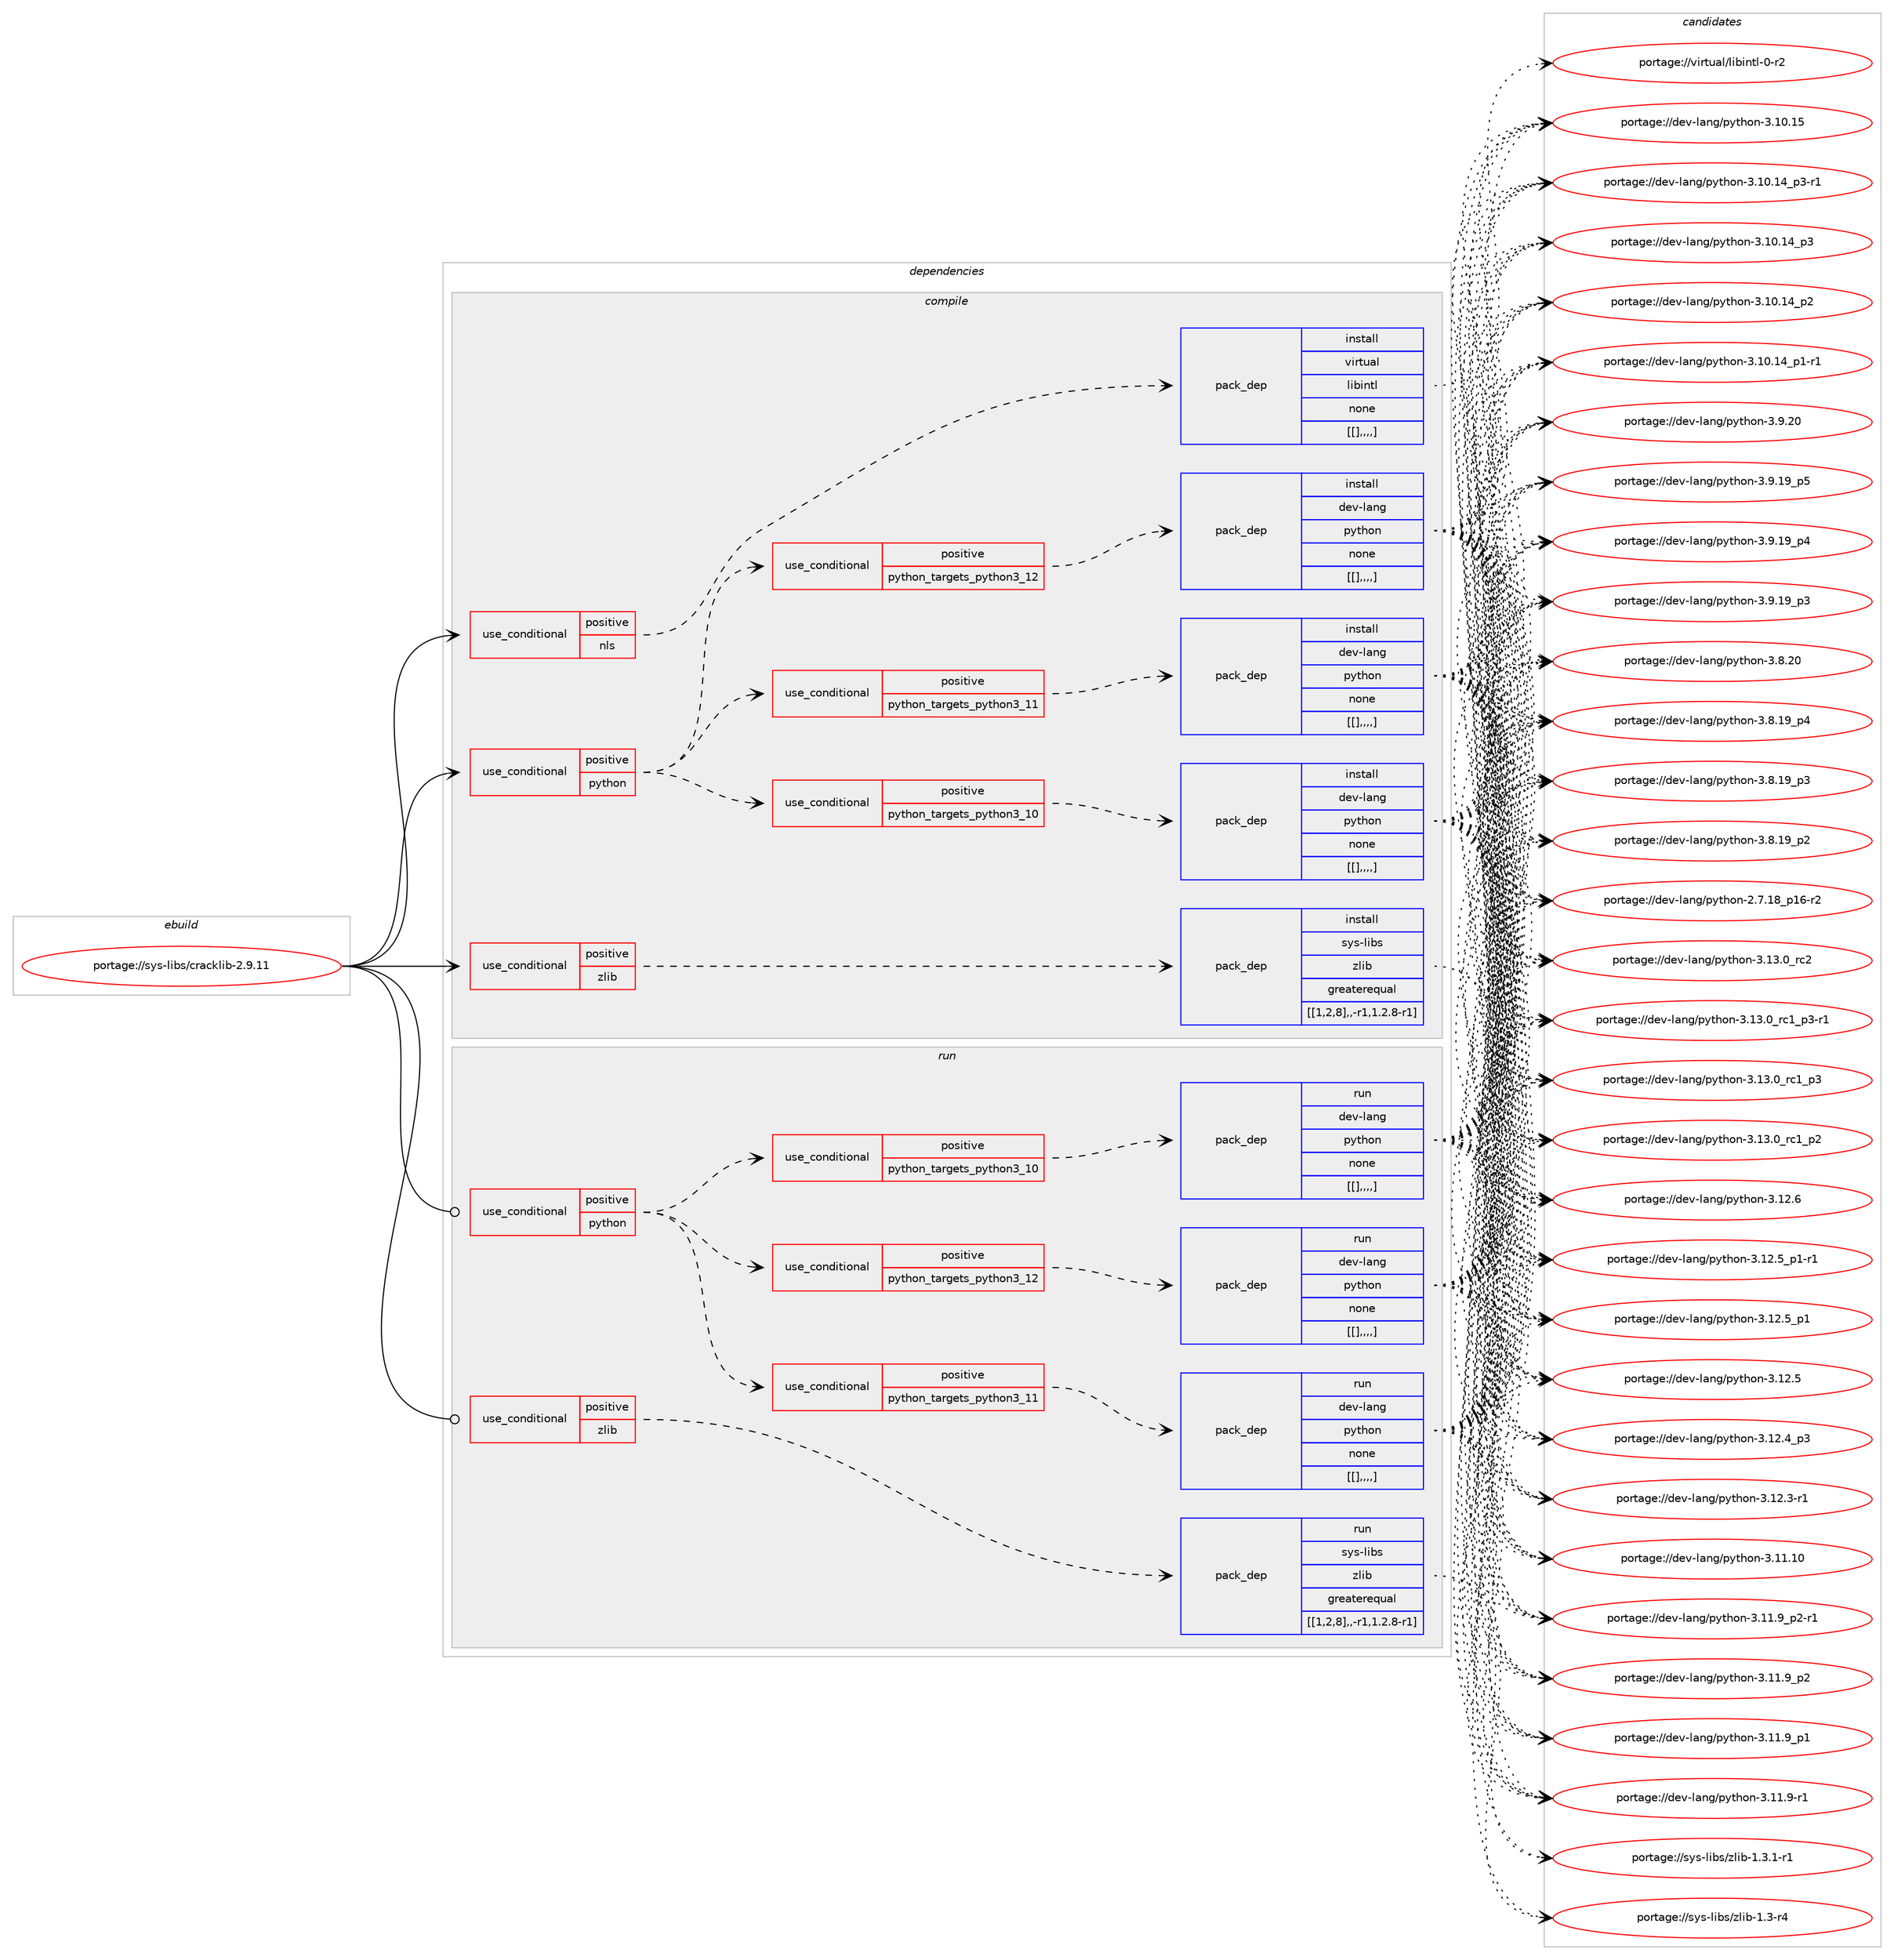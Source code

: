 digraph prolog {

# *************
# Graph options
# *************

newrank=true;
concentrate=true;
compound=true;
graph [rankdir=LR,fontname=Helvetica,fontsize=10,ranksep=1.5];#, ranksep=2.5, nodesep=0.2];
edge  [arrowhead=vee];
node  [fontname=Helvetica,fontsize=10];

# **********
# The ebuild
# **********

subgraph cluster_leftcol {
color=gray;
label=<<i>ebuild</i>>;
id [label="portage://sys-libs/cracklib-2.9.11", color=red, width=4, href="../sys-libs/cracklib-2.9.11.svg"];
}

# ****************
# The dependencies
# ****************

subgraph cluster_midcol {
color=gray;
label=<<i>dependencies</i>>;
subgraph cluster_compile {
fillcolor="#eeeeee";
style=filled;
label=<<i>compile</i>>;
subgraph cond121623 {
dependency457683 [label=<<TABLE BORDER="0" CELLBORDER="1" CELLSPACING="0" CELLPADDING="4"><TR><TD ROWSPAN="3" CELLPADDING="10">use_conditional</TD></TR><TR><TD>positive</TD></TR><TR><TD>nls</TD></TR></TABLE>>, shape=none, color=red];
subgraph pack332943 {
dependency457684 [label=<<TABLE BORDER="0" CELLBORDER="1" CELLSPACING="0" CELLPADDING="4" WIDTH="220"><TR><TD ROWSPAN="6" CELLPADDING="30">pack_dep</TD></TR><TR><TD WIDTH="110">install</TD></TR><TR><TD>virtual</TD></TR><TR><TD>libintl</TD></TR><TR><TD>none</TD></TR><TR><TD>[[],,,,]</TD></TR></TABLE>>, shape=none, color=blue];
}
dependency457683:e -> dependency457684:w [weight=20,style="dashed",arrowhead="vee"];
}
id:e -> dependency457683:w [weight=20,style="solid",arrowhead="vee"];
subgraph cond121624 {
dependency457685 [label=<<TABLE BORDER="0" CELLBORDER="1" CELLSPACING="0" CELLPADDING="4"><TR><TD ROWSPAN="3" CELLPADDING="10">use_conditional</TD></TR><TR><TD>positive</TD></TR><TR><TD>python</TD></TR></TABLE>>, shape=none, color=red];
subgraph cond121625 {
dependency457686 [label=<<TABLE BORDER="0" CELLBORDER="1" CELLSPACING="0" CELLPADDING="4"><TR><TD ROWSPAN="3" CELLPADDING="10">use_conditional</TD></TR><TR><TD>positive</TD></TR><TR><TD>python_targets_python3_10</TD></TR></TABLE>>, shape=none, color=red];
subgraph pack332944 {
dependency457687 [label=<<TABLE BORDER="0" CELLBORDER="1" CELLSPACING="0" CELLPADDING="4" WIDTH="220"><TR><TD ROWSPAN="6" CELLPADDING="30">pack_dep</TD></TR><TR><TD WIDTH="110">install</TD></TR><TR><TD>dev-lang</TD></TR><TR><TD>python</TD></TR><TR><TD>none</TD></TR><TR><TD>[[],,,,]</TD></TR></TABLE>>, shape=none, color=blue];
}
dependency457686:e -> dependency457687:w [weight=20,style="dashed",arrowhead="vee"];
}
dependency457685:e -> dependency457686:w [weight=20,style="dashed",arrowhead="vee"];
subgraph cond121626 {
dependency457688 [label=<<TABLE BORDER="0" CELLBORDER="1" CELLSPACING="0" CELLPADDING="4"><TR><TD ROWSPAN="3" CELLPADDING="10">use_conditional</TD></TR><TR><TD>positive</TD></TR><TR><TD>python_targets_python3_11</TD></TR></TABLE>>, shape=none, color=red];
subgraph pack332945 {
dependency457689 [label=<<TABLE BORDER="0" CELLBORDER="1" CELLSPACING="0" CELLPADDING="4" WIDTH="220"><TR><TD ROWSPAN="6" CELLPADDING="30">pack_dep</TD></TR><TR><TD WIDTH="110">install</TD></TR><TR><TD>dev-lang</TD></TR><TR><TD>python</TD></TR><TR><TD>none</TD></TR><TR><TD>[[],,,,]</TD></TR></TABLE>>, shape=none, color=blue];
}
dependency457688:e -> dependency457689:w [weight=20,style="dashed",arrowhead="vee"];
}
dependency457685:e -> dependency457688:w [weight=20,style="dashed",arrowhead="vee"];
subgraph cond121627 {
dependency457690 [label=<<TABLE BORDER="0" CELLBORDER="1" CELLSPACING="0" CELLPADDING="4"><TR><TD ROWSPAN="3" CELLPADDING="10">use_conditional</TD></TR><TR><TD>positive</TD></TR><TR><TD>python_targets_python3_12</TD></TR></TABLE>>, shape=none, color=red];
subgraph pack332946 {
dependency457691 [label=<<TABLE BORDER="0" CELLBORDER="1" CELLSPACING="0" CELLPADDING="4" WIDTH="220"><TR><TD ROWSPAN="6" CELLPADDING="30">pack_dep</TD></TR><TR><TD WIDTH="110">install</TD></TR><TR><TD>dev-lang</TD></TR><TR><TD>python</TD></TR><TR><TD>none</TD></TR><TR><TD>[[],,,,]</TD></TR></TABLE>>, shape=none, color=blue];
}
dependency457690:e -> dependency457691:w [weight=20,style="dashed",arrowhead="vee"];
}
dependency457685:e -> dependency457690:w [weight=20,style="dashed",arrowhead="vee"];
}
id:e -> dependency457685:w [weight=20,style="solid",arrowhead="vee"];
subgraph cond121628 {
dependency457692 [label=<<TABLE BORDER="0" CELLBORDER="1" CELLSPACING="0" CELLPADDING="4"><TR><TD ROWSPAN="3" CELLPADDING="10">use_conditional</TD></TR><TR><TD>positive</TD></TR><TR><TD>zlib</TD></TR></TABLE>>, shape=none, color=red];
subgraph pack332947 {
dependency457693 [label=<<TABLE BORDER="0" CELLBORDER="1" CELLSPACING="0" CELLPADDING="4" WIDTH="220"><TR><TD ROWSPAN="6" CELLPADDING="30">pack_dep</TD></TR><TR><TD WIDTH="110">install</TD></TR><TR><TD>sys-libs</TD></TR><TR><TD>zlib</TD></TR><TR><TD>greaterequal</TD></TR><TR><TD>[[1,2,8],,-r1,1.2.8-r1]</TD></TR></TABLE>>, shape=none, color=blue];
}
dependency457692:e -> dependency457693:w [weight=20,style="dashed",arrowhead="vee"];
}
id:e -> dependency457692:w [weight=20,style="solid",arrowhead="vee"];
}
subgraph cluster_compileandrun {
fillcolor="#eeeeee";
style=filled;
label=<<i>compile and run</i>>;
}
subgraph cluster_run {
fillcolor="#eeeeee";
style=filled;
label=<<i>run</i>>;
subgraph cond121629 {
dependency457694 [label=<<TABLE BORDER="0" CELLBORDER="1" CELLSPACING="0" CELLPADDING="4"><TR><TD ROWSPAN="3" CELLPADDING="10">use_conditional</TD></TR><TR><TD>positive</TD></TR><TR><TD>python</TD></TR></TABLE>>, shape=none, color=red];
subgraph cond121630 {
dependency457695 [label=<<TABLE BORDER="0" CELLBORDER="1" CELLSPACING="0" CELLPADDING="4"><TR><TD ROWSPAN="3" CELLPADDING="10">use_conditional</TD></TR><TR><TD>positive</TD></TR><TR><TD>python_targets_python3_10</TD></TR></TABLE>>, shape=none, color=red];
subgraph pack332948 {
dependency457696 [label=<<TABLE BORDER="0" CELLBORDER="1" CELLSPACING="0" CELLPADDING="4" WIDTH="220"><TR><TD ROWSPAN="6" CELLPADDING="30">pack_dep</TD></TR><TR><TD WIDTH="110">run</TD></TR><TR><TD>dev-lang</TD></TR><TR><TD>python</TD></TR><TR><TD>none</TD></TR><TR><TD>[[],,,,]</TD></TR></TABLE>>, shape=none, color=blue];
}
dependency457695:e -> dependency457696:w [weight=20,style="dashed",arrowhead="vee"];
}
dependency457694:e -> dependency457695:w [weight=20,style="dashed",arrowhead="vee"];
subgraph cond121631 {
dependency457697 [label=<<TABLE BORDER="0" CELLBORDER="1" CELLSPACING="0" CELLPADDING="4"><TR><TD ROWSPAN="3" CELLPADDING="10">use_conditional</TD></TR><TR><TD>positive</TD></TR><TR><TD>python_targets_python3_11</TD></TR></TABLE>>, shape=none, color=red];
subgraph pack332949 {
dependency457698 [label=<<TABLE BORDER="0" CELLBORDER="1" CELLSPACING="0" CELLPADDING="4" WIDTH="220"><TR><TD ROWSPAN="6" CELLPADDING="30">pack_dep</TD></TR><TR><TD WIDTH="110">run</TD></TR><TR><TD>dev-lang</TD></TR><TR><TD>python</TD></TR><TR><TD>none</TD></TR><TR><TD>[[],,,,]</TD></TR></TABLE>>, shape=none, color=blue];
}
dependency457697:e -> dependency457698:w [weight=20,style="dashed",arrowhead="vee"];
}
dependency457694:e -> dependency457697:w [weight=20,style="dashed",arrowhead="vee"];
subgraph cond121632 {
dependency457699 [label=<<TABLE BORDER="0" CELLBORDER="1" CELLSPACING="0" CELLPADDING="4"><TR><TD ROWSPAN="3" CELLPADDING="10">use_conditional</TD></TR><TR><TD>positive</TD></TR><TR><TD>python_targets_python3_12</TD></TR></TABLE>>, shape=none, color=red];
subgraph pack332950 {
dependency457700 [label=<<TABLE BORDER="0" CELLBORDER="1" CELLSPACING="0" CELLPADDING="4" WIDTH="220"><TR><TD ROWSPAN="6" CELLPADDING="30">pack_dep</TD></TR><TR><TD WIDTH="110">run</TD></TR><TR><TD>dev-lang</TD></TR><TR><TD>python</TD></TR><TR><TD>none</TD></TR><TR><TD>[[],,,,]</TD></TR></TABLE>>, shape=none, color=blue];
}
dependency457699:e -> dependency457700:w [weight=20,style="dashed",arrowhead="vee"];
}
dependency457694:e -> dependency457699:w [weight=20,style="dashed",arrowhead="vee"];
}
id:e -> dependency457694:w [weight=20,style="solid",arrowhead="odot"];
subgraph cond121633 {
dependency457701 [label=<<TABLE BORDER="0" CELLBORDER="1" CELLSPACING="0" CELLPADDING="4"><TR><TD ROWSPAN="3" CELLPADDING="10">use_conditional</TD></TR><TR><TD>positive</TD></TR><TR><TD>zlib</TD></TR></TABLE>>, shape=none, color=red];
subgraph pack332951 {
dependency457702 [label=<<TABLE BORDER="0" CELLBORDER="1" CELLSPACING="0" CELLPADDING="4" WIDTH="220"><TR><TD ROWSPAN="6" CELLPADDING="30">pack_dep</TD></TR><TR><TD WIDTH="110">run</TD></TR><TR><TD>sys-libs</TD></TR><TR><TD>zlib</TD></TR><TR><TD>greaterequal</TD></TR><TR><TD>[[1,2,8],,-r1,1.2.8-r1]</TD></TR></TABLE>>, shape=none, color=blue];
}
dependency457701:e -> dependency457702:w [weight=20,style="dashed",arrowhead="vee"];
}
id:e -> dependency457701:w [weight=20,style="solid",arrowhead="odot"];
}
}

# **************
# The candidates
# **************

subgraph cluster_choices {
rank=same;
color=gray;
label=<<i>candidates</i>>;

subgraph choice332943 {
color=black;
nodesep=1;
choice11810511411611797108471081059810511011610845484511450 [label="portage://virtual/libintl-0-r2", color=red, width=4,href="../virtual/libintl-0-r2.svg"];
dependency457684:e -> choice11810511411611797108471081059810511011610845484511450:w [style=dotted,weight="100"];
}
subgraph choice332944 {
color=black;
nodesep=1;
choice10010111845108971101034711212111610411111045514649514648951149950 [label="portage://dev-lang/python-3.13.0_rc2", color=red, width=4,href="../dev-lang/python-3.13.0_rc2.svg"];
choice1001011184510897110103471121211161041111104551464951464895114994995112514511449 [label="portage://dev-lang/python-3.13.0_rc1_p3-r1", color=red, width=4,href="../dev-lang/python-3.13.0_rc1_p3-r1.svg"];
choice100101118451089711010347112121116104111110455146495146489511499499511251 [label="portage://dev-lang/python-3.13.0_rc1_p3", color=red, width=4,href="../dev-lang/python-3.13.0_rc1_p3.svg"];
choice100101118451089711010347112121116104111110455146495146489511499499511250 [label="portage://dev-lang/python-3.13.0_rc1_p2", color=red, width=4,href="../dev-lang/python-3.13.0_rc1_p2.svg"];
choice10010111845108971101034711212111610411111045514649504654 [label="portage://dev-lang/python-3.12.6", color=red, width=4,href="../dev-lang/python-3.12.6.svg"];
choice1001011184510897110103471121211161041111104551464950465395112494511449 [label="portage://dev-lang/python-3.12.5_p1-r1", color=red, width=4,href="../dev-lang/python-3.12.5_p1-r1.svg"];
choice100101118451089711010347112121116104111110455146495046539511249 [label="portage://dev-lang/python-3.12.5_p1", color=red, width=4,href="../dev-lang/python-3.12.5_p1.svg"];
choice10010111845108971101034711212111610411111045514649504653 [label="portage://dev-lang/python-3.12.5", color=red, width=4,href="../dev-lang/python-3.12.5.svg"];
choice100101118451089711010347112121116104111110455146495046529511251 [label="portage://dev-lang/python-3.12.4_p3", color=red, width=4,href="../dev-lang/python-3.12.4_p3.svg"];
choice100101118451089711010347112121116104111110455146495046514511449 [label="portage://dev-lang/python-3.12.3-r1", color=red, width=4,href="../dev-lang/python-3.12.3-r1.svg"];
choice1001011184510897110103471121211161041111104551464949464948 [label="portage://dev-lang/python-3.11.10", color=red, width=4,href="../dev-lang/python-3.11.10.svg"];
choice1001011184510897110103471121211161041111104551464949465795112504511449 [label="portage://dev-lang/python-3.11.9_p2-r1", color=red, width=4,href="../dev-lang/python-3.11.9_p2-r1.svg"];
choice100101118451089711010347112121116104111110455146494946579511250 [label="portage://dev-lang/python-3.11.9_p2", color=red, width=4,href="../dev-lang/python-3.11.9_p2.svg"];
choice100101118451089711010347112121116104111110455146494946579511249 [label="portage://dev-lang/python-3.11.9_p1", color=red, width=4,href="../dev-lang/python-3.11.9_p1.svg"];
choice100101118451089711010347112121116104111110455146494946574511449 [label="portage://dev-lang/python-3.11.9-r1", color=red, width=4,href="../dev-lang/python-3.11.9-r1.svg"];
choice1001011184510897110103471121211161041111104551464948464953 [label="portage://dev-lang/python-3.10.15", color=red, width=4,href="../dev-lang/python-3.10.15.svg"];
choice100101118451089711010347112121116104111110455146494846495295112514511449 [label="portage://dev-lang/python-3.10.14_p3-r1", color=red, width=4,href="../dev-lang/python-3.10.14_p3-r1.svg"];
choice10010111845108971101034711212111610411111045514649484649529511251 [label="portage://dev-lang/python-3.10.14_p3", color=red, width=4,href="../dev-lang/python-3.10.14_p3.svg"];
choice10010111845108971101034711212111610411111045514649484649529511250 [label="portage://dev-lang/python-3.10.14_p2", color=red, width=4,href="../dev-lang/python-3.10.14_p2.svg"];
choice100101118451089711010347112121116104111110455146494846495295112494511449 [label="portage://dev-lang/python-3.10.14_p1-r1", color=red, width=4,href="../dev-lang/python-3.10.14_p1-r1.svg"];
choice10010111845108971101034711212111610411111045514657465048 [label="portage://dev-lang/python-3.9.20", color=red, width=4,href="../dev-lang/python-3.9.20.svg"];
choice100101118451089711010347112121116104111110455146574649579511253 [label="portage://dev-lang/python-3.9.19_p5", color=red, width=4,href="../dev-lang/python-3.9.19_p5.svg"];
choice100101118451089711010347112121116104111110455146574649579511252 [label="portage://dev-lang/python-3.9.19_p4", color=red, width=4,href="../dev-lang/python-3.9.19_p4.svg"];
choice100101118451089711010347112121116104111110455146574649579511251 [label="portage://dev-lang/python-3.9.19_p3", color=red, width=4,href="../dev-lang/python-3.9.19_p3.svg"];
choice10010111845108971101034711212111610411111045514656465048 [label="portage://dev-lang/python-3.8.20", color=red, width=4,href="../dev-lang/python-3.8.20.svg"];
choice100101118451089711010347112121116104111110455146564649579511252 [label="portage://dev-lang/python-3.8.19_p4", color=red, width=4,href="../dev-lang/python-3.8.19_p4.svg"];
choice100101118451089711010347112121116104111110455146564649579511251 [label="portage://dev-lang/python-3.8.19_p3", color=red, width=4,href="../dev-lang/python-3.8.19_p3.svg"];
choice100101118451089711010347112121116104111110455146564649579511250 [label="portage://dev-lang/python-3.8.19_p2", color=red, width=4,href="../dev-lang/python-3.8.19_p2.svg"];
choice100101118451089711010347112121116104111110455046554649569511249544511450 [label="portage://dev-lang/python-2.7.18_p16-r2", color=red, width=4,href="../dev-lang/python-2.7.18_p16-r2.svg"];
dependency457687:e -> choice10010111845108971101034711212111610411111045514649514648951149950:w [style=dotted,weight="100"];
dependency457687:e -> choice1001011184510897110103471121211161041111104551464951464895114994995112514511449:w [style=dotted,weight="100"];
dependency457687:e -> choice100101118451089711010347112121116104111110455146495146489511499499511251:w [style=dotted,weight="100"];
dependency457687:e -> choice100101118451089711010347112121116104111110455146495146489511499499511250:w [style=dotted,weight="100"];
dependency457687:e -> choice10010111845108971101034711212111610411111045514649504654:w [style=dotted,weight="100"];
dependency457687:e -> choice1001011184510897110103471121211161041111104551464950465395112494511449:w [style=dotted,weight="100"];
dependency457687:e -> choice100101118451089711010347112121116104111110455146495046539511249:w [style=dotted,weight="100"];
dependency457687:e -> choice10010111845108971101034711212111610411111045514649504653:w [style=dotted,weight="100"];
dependency457687:e -> choice100101118451089711010347112121116104111110455146495046529511251:w [style=dotted,weight="100"];
dependency457687:e -> choice100101118451089711010347112121116104111110455146495046514511449:w [style=dotted,weight="100"];
dependency457687:e -> choice1001011184510897110103471121211161041111104551464949464948:w [style=dotted,weight="100"];
dependency457687:e -> choice1001011184510897110103471121211161041111104551464949465795112504511449:w [style=dotted,weight="100"];
dependency457687:e -> choice100101118451089711010347112121116104111110455146494946579511250:w [style=dotted,weight="100"];
dependency457687:e -> choice100101118451089711010347112121116104111110455146494946579511249:w [style=dotted,weight="100"];
dependency457687:e -> choice100101118451089711010347112121116104111110455146494946574511449:w [style=dotted,weight="100"];
dependency457687:e -> choice1001011184510897110103471121211161041111104551464948464953:w [style=dotted,weight="100"];
dependency457687:e -> choice100101118451089711010347112121116104111110455146494846495295112514511449:w [style=dotted,weight="100"];
dependency457687:e -> choice10010111845108971101034711212111610411111045514649484649529511251:w [style=dotted,weight="100"];
dependency457687:e -> choice10010111845108971101034711212111610411111045514649484649529511250:w [style=dotted,weight="100"];
dependency457687:e -> choice100101118451089711010347112121116104111110455146494846495295112494511449:w [style=dotted,weight="100"];
dependency457687:e -> choice10010111845108971101034711212111610411111045514657465048:w [style=dotted,weight="100"];
dependency457687:e -> choice100101118451089711010347112121116104111110455146574649579511253:w [style=dotted,weight="100"];
dependency457687:e -> choice100101118451089711010347112121116104111110455146574649579511252:w [style=dotted,weight="100"];
dependency457687:e -> choice100101118451089711010347112121116104111110455146574649579511251:w [style=dotted,weight="100"];
dependency457687:e -> choice10010111845108971101034711212111610411111045514656465048:w [style=dotted,weight="100"];
dependency457687:e -> choice100101118451089711010347112121116104111110455146564649579511252:w [style=dotted,weight="100"];
dependency457687:e -> choice100101118451089711010347112121116104111110455146564649579511251:w [style=dotted,weight="100"];
dependency457687:e -> choice100101118451089711010347112121116104111110455146564649579511250:w [style=dotted,weight="100"];
dependency457687:e -> choice100101118451089711010347112121116104111110455046554649569511249544511450:w [style=dotted,weight="100"];
}
subgraph choice332945 {
color=black;
nodesep=1;
choice10010111845108971101034711212111610411111045514649514648951149950 [label="portage://dev-lang/python-3.13.0_rc2", color=red, width=4,href="../dev-lang/python-3.13.0_rc2.svg"];
choice1001011184510897110103471121211161041111104551464951464895114994995112514511449 [label="portage://dev-lang/python-3.13.0_rc1_p3-r1", color=red, width=4,href="../dev-lang/python-3.13.0_rc1_p3-r1.svg"];
choice100101118451089711010347112121116104111110455146495146489511499499511251 [label="portage://dev-lang/python-3.13.0_rc1_p3", color=red, width=4,href="../dev-lang/python-3.13.0_rc1_p3.svg"];
choice100101118451089711010347112121116104111110455146495146489511499499511250 [label="portage://dev-lang/python-3.13.0_rc1_p2", color=red, width=4,href="../dev-lang/python-3.13.0_rc1_p2.svg"];
choice10010111845108971101034711212111610411111045514649504654 [label="portage://dev-lang/python-3.12.6", color=red, width=4,href="../dev-lang/python-3.12.6.svg"];
choice1001011184510897110103471121211161041111104551464950465395112494511449 [label="portage://dev-lang/python-3.12.5_p1-r1", color=red, width=4,href="../dev-lang/python-3.12.5_p1-r1.svg"];
choice100101118451089711010347112121116104111110455146495046539511249 [label="portage://dev-lang/python-3.12.5_p1", color=red, width=4,href="../dev-lang/python-3.12.5_p1.svg"];
choice10010111845108971101034711212111610411111045514649504653 [label="portage://dev-lang/python-3.12.5", color=red, width=4,href="../dev-lang/python-3.12.5.svg"];
choice100101118451089711010347112121116104111110455146495046529511251 [label="portage://dev-lang/python-3.12.4_p3", color=red, width=4,href="../dev-lang/python-3.12.4_p3.svg"];
choice100101118451089711010347112121116104111110455146495046514511449 [label="portage://dev-lang/python-3.12.3-r1", color=red, width=4,href="../dev-lang/python-3.12.3-r1.svg"];
choice1001011184510897110103471121211161041111104551464949464948 [label="portage://dev-lang/python-3.11.10", color=red, width=4,href="../dev-lang/python-3.11.10.svg"];
choice1001011184510897110103471121211161041111104551464949465795112504511449 [label="portage://dev-lang/python-3.11.9_p2-r1", color=red, width=4,href="../dev-lang/python-3.11.9_p2-r1.svg"];
choice100101118451089711010347112121116104111110455146494946579511250 [label="portage://dev-lang/python-3.11.9_p2", color=red, width=4,href="../dev-lang/python-3.11.9_p2.svg"];
choice100101118451089711010347112121116104111110455146494946579511249 [label="portage://dev-lang/python-3.11.9_p1", color=red, width=4,href="../dev-lang/python-3.11.9_p1.svg"];
choice100101118451089711010347112121116104111110455146494946574511449 [label="portage://dev-lang/python-3.11.9-r1", color=red, width=4,href="../dev-lang/python-3.11.9-r1.svg"];
choice1001011184510897110103471121211161041111104551464948464953 [label="portage://dev-lang/python-3.10.15", color=red, width=4,href="../dev-lang/python-3.10.15.svg"];
choice100101118451089711010347112121116104111110455146494846495295112514511449 [label="portage://dev-lang/python-3.10.14_p3-r1", color=red, width=4,href="../dev-lang/python-3.10.14_p3-r1.svg"];
choice10010111845108971101034711212111610411111045514649484649529511251 [label="portage://dev-lang/python-3.10.14_p3", color=red, width=4,href="../dev-lang/python-3.10.14_p3.svg"];
choice10010111845108971101034711212111610411111045514649484649529511250 [label="portage://dev-lang/python-3.10.14_p2", color=red, width=4,href="../dev-lang/python-3.10.14_p2.svg"];
choice100101118451089711010347112121116104111110455146494846495295112494511449 [label="portage://dev-lang/python-3.10.14_p1-r1", color=red, width=4,href="../dev-lang/python-3.10.14_p1-r1.svg"];
choice10010111845108971101034711212111610411111045514657465048 [label="portage://dev-lang/python-3.9.20", color=red, width=4,href="../dev-lang/python-3.9.20.svg"];
choice100101118451089711010347112121116104111110455146574649579511253 [label="portage://dev-lang/python-3.9.19_p5", color=red, width=4,href="../dev-lang/python-3.9.19_p5.svg"];
choice100101118451089711010347112121116104111110455146574649579511252 [label="portage://dev-lang/python-3.9.19_p4", color=red, width=4,href="../dev-lang/python-3.9.19_p4.svg"];
choice100101118451089711010347112121116104111110455146574649579511251 [label="portage://dev-lang/python-3.9.19_p3", color=red, width=4,href="../dev-lang/python-3.9.19_p3.svg"];
choice10010111845108971101034711212111610411111045514656465048 [label="portage://dev-lang/python-3.8.20", color=red, width=4,href="../dev-lang/python-3.8.20.svg"];
choice100101118451089711010347112121116104111110455146564649579511252 [label="portage://dev-lang/python-3.8.19_p4", color=red, width=4,href="../dev-lang/python-3.8.19_p4.svg"];
choice100101118451089711010347112121116104111110455146564649579511251 [label="portage://dev-lang/python-3.8.19_p3", color=red, width=4,href="../dev-lang/python-3.8.19_p3.svg"];
choice100101118451089711010347112121116104111110455146564649579511250 [label="portage://dev-lang/python-3.8.19_p2", color=red, width=4,href="../dev-lang/python-3.8.19_p2.svg"];
choice100101118451089711010347112121116104111110455046554649569511249544511450 [label="portage://dev-lang/python-2.7.18_p16-r2", color=red, width=4,href="../dev-lang/python-2.7.18_p16-r2.svg"];
dependency457689:e -> choice10010111845108971101034711212111610411111045514649514648951149950:w [style=dotted,weight="100"];
dependency457689:e -> choice1001011184510897110103471121211161041111104551464951464895114994995112514511449:w [style=dotted,weight="100"];
dependency457689:e -> choice100101118451089711010347112121116104111110455146495146489511499499511251:w [style=dotted,weight="100"];
dependency457689:e -> choice100101118451089711010347112121116104111110455146495146489511499499511250:w [style=dotted,weight="100"];
dependency457689:e -> choice10010111845108971101034711212111610411111045514649504654:w [style=dotted,weight="100"];
dependency457689:e -> choice1001011184510897110103471121211161041111104551464950465395112494511449:w [style=dotted,weight="100"];
dependency457689:e -> choice100101118451089711010347112121116104111110455146495046539511249:w [style=dotted,weight="100"];
dependency457689:e -> choice10010111845108971101034711212111610411111045514649504653:w [style=dotted,weight="100"];
dependency457689:e -> choice100101118451089711010347112121116104111110455146495046529511251:w [style=dotted,weight="100"];
dependency457689:e -> choice100101118451089711010347112121116104111110455146495046514511449:w [style=dotted,weight="100"];
dependency457689:e -> choice1001011184510897110103471121211161041111104551464949464948:w [style=dotted,weight="100"];
dependency457689:e -> choice1001011184510897110103471121211161041111104551464949465795112504511449:w [style=dotted,weight="100"];
dependency457689:e -> choice100101118451089711010347112121116104111110455146494946579511250:w [style=dotted,weight="100"];
dependency457689:e -> choice100101118451089711010347112121116104111110455146494946579511249:w [style=dotted,weight="100"];
dependency457689:e -> choice100101118451089711010347112121116104111110455146494946574511449:w [style=dotted,weight="100"];
dependency457689:e -> choice1001011184510897110103471121211161041111104551464948464953:w [style=dotted,weight="100"];
dependency457689:e -> choice100101118451089711010347112121116104111110455146494846495295112514511449:w [style=dotted,weight="100"];
dependency457689:e -> choice10010111845108971101034711212111610411111045514649484649529511251:w [style=dotted,weight="100"];
dependency457689:e -> choice10010111845108971101034711212111610411111045514649484649529511250:w [style=dotted,weight="100"];
dependency457689:e -> choice100101118451089711010347112121116104111110455146494846495295112494511449:w [style=dotted,weight="100"];
dependency457689:e -> choice10010111845108971101034711212111610411111045514657465048:w [style=dotted,weight="100"];
dependency457689:e -> choice100101118451089711010347112121116104111110455146574649579511253:w [style=dotted,weight="100"];
dependency457689:e -> choice100101118451089711010347112121116104111110455146574649579511252:w [style=dotted,weight="100"];
dependency457689:e -> choice100101118451089711010347112121116104111110455146574649579511251:w [style=dotted,weight="100"];
dependency457689:e -> choice10010111845108971101034711212111610411111045514656465048:w [style=dotted,weight="100"];
dependency457689:e -> choice100101118451089711010347112121116104111110455146564649579511252:w [style=dotted,weight="100"];
dependency457689:e -> choice100101118451089711010347112121116104111110455146564649579511251:w [style=dotted,weight="100"];
dependency457689:e -> choice100101118451089711010347112121116104111110455146564649579511250:w [style=dotted,weight="100"];
dependency457689:e -> choice100101118451089711010347112121116104111110455046554649569511249544511450:w [style=dotted,weight="100"];
}
subgraph choice332946 {
color=black;
nodesep=1;
choice10010111845108971101034711212111610411111045514649514648951149950 [label="portage://dev-lang/python-3.13.0_rc2", color=red, width=4,href="../dev-lang/python-3.13.0_rc2.svg"];
choice1001011184510897110103471121211161041111104551464951464895114994995112514511449 [label="portage://dev-lang/python-3.13.0_rc1_p3-r1", color=red, width=4,href="../dev-lang/python-3.13.0_rc1_p3-r1.svg"];
choice100101118451089711010347112121116104111110455146495146489511499499511251 [label="portage://dev-lang/python-3.13.0_rc1_p3", color=red, width=4,href="../dev-lang/python-3.13.0_rc1_p3.svg"];
choice100101118451089711010347112121116104111110455146495146489511499499511250 [label="portage://dev-lang/python-3.13.0_rc1_p2", color=red, width=4,href="../dev-lang/python-3.13.0_rc1_p2.svg"];
choice10010111845108971101034711212111610411111045514649504654 [label="portage://dev-lang/python-3.12.6", color=red, width=4,href="../dev-lang/python-3.12.6.svg"];
choice1001011184510897110103471121211161041111104551464950465395112494511449 [label="portage://dev-lang/python-3.12.5_p1-r1", color=red, width=4,href="../dev-lang/python-3.12.5_p1-r1.svg"];
choice100101118451089711010347112121116104111110455146495046539511249 [label="portage://dev-lang/python-3.12.5_p1", color=red, width=4,href="../dev-lang/python-3.12.5_p1.svg"];
choice10010111845108971101034711212111610411111045514649504653 [label="portage://dev-lang/python-3.12.5", color=red, width=4,href="../dev-lang/python-3.12.5.svg"];
choice100101118451089711010347112121116104111110455146495046529511251 [label="portage://dev-lang/python-3.12.4_p3", color=red, width=4,href="../dev-lang/python-3.12.4_p3.svg"];
choice100101118451089711010347112121116104111110455146495046514511449 [label="portage://dev-lang/python-3.12.3-r1", color=red, width=4,href="../dev-lang/python-3.12.3-r1.svg"];
choice1001011184510897110103471121211161041111104551464949464948 [label="portage://dev-lang/python-3.11.10", color=red, width=4,href="../dev-lang/python-3.11.10.svg"];
choice1001011184510897110103471121211161041111104551464949465795112504511449 [label="portage://dev-lang/python-3.11.9_p2-r1", color=red, width=4,href="../dev-lang/python-3.11.9_p2-r1.svg"];
choice100101118451089711010347112121116104111110455146494946579511250 [label="portage://dev-lang/python-3.11.9_p2", color=red, width=4,href="../dev-lang/python-3.11.9_p2.svg"];
choice100101118451089711010347112121116104111110455146494946579511249 [label="portage://dev-lang/python-3.11.9_p1", color=red, width=4,href="../dev-lang/python-3.11.9_p1.svg"];
choice100101118451089711010347112121116104111110455146494946574511449 [label="portage://dev-lang/python-3.11.9-r1", color=red, width=4,href="../dev-lang/python-3.11.9-r1.svg"];
choice1001011184510897110103471121211161041111104551464948464953 [label="portage://dev-lang/python-3.10.15", color=red, width=4,href="../dev-lang/python-3.10.15.svg"];
choice100101118451089711010347112121116104111110455146494846495295112514511449 [label="portage://dev-lang/python-3.10.14_p3-r1", color=red, width=4,href="../dev-lang/python-3.10.14_p3-r1.svg"];
choice10010111845108971101034711212111610411111045514649484649529511251 [label="portage://dev-lang/python-3.10.14_p3", color=red, width=4,href="../dev-lang/python-3.10.14_p3.svg"];
choice10010111845108971101034711212111610411111045514649484649529511250 [label="portage://dev-lang/python-3.10.14_p2", color=red, width=4,href="../dev-lang/python-3.10.14_p2.svg"];
choice100101118451089711010347112121116104111110455146494846495295112494511449 [label="portage://dev-lang/python-3.10.14_p1-r1", color=red, width=4,href="../dev-lang/python-3.10.14_p1-r1.svg"];
choice10010111845108971101034711212111610411111045514657465048 [label="portage://dev-lang/python-3.9.20", color=red, width=4,href="../dev-lang/python-3.9.20.svg"];
choice100101118451089711010347112121116104111110455146574649579511253 [label="portage://dev-lang/python-3.9.19_p5", color=red, width=4,href="../dev-lang/python-3.9.19_p5.svg"];
choice100101118451089711010347112121116104111110455146574649579511252 [label="portage://dev-lang/python-3.9.19_p4", color=red, width=4,href="../dev-lang/python-3.9.19_p4.svg"];
choice100101118451089711010347112121116104111110455146574649579511251 [label="portage://dev-lang/python-3.9.19_p3", color=red, width=4,href="../dev-lang/python-3.9.19_p3.svg"];
choice10010111845108971101034711212111610411111045514656465048 [label="portage://dev-lang/python-3.8.20", color=red, width=4,href="../dev-lang/python-3.8.20.svg"];
choice100101118451089711010347112121116104111110455146564649579511252 [label="portage://dev-lang/python-3.8.19_p4", color=red, width=4,href="../dev-lang/python-3.8.19_p4.svg"];
choice100101118451089711010347112121116104111110455146564649579511251 [label="portage://dev-lang/python-3.8.19_p3", color=red, width=4,href="../dev-lang/python-3.8.19_p3.svg"];
choice100101118451089711010347112121116104111110455146564649579511250 [label="portage://dev-lang/python-3.8.19_p2", color=red, width=4,href="../dev-lang/python-3.8.19_p2.svg"];
choice100101118451089711010347112121116104111110455046554649569511249544511450 [label="portage://dev-lang/python-2.7.18_p16-r2", color=red, width=4,href="../dev-lang/python-2.7.18_p16-r2.svg"];
dependency457691:e -> choice10010111845108971101034711212111610411111045514649514648951149950:w [style=dotted,weight="100"];
dependency457691:e -> choice1001011184510897110103471121211161041111104551464951464895114994995112514511449:w [style=dotted,weight="100"];
dependency457691:e -> choice100101118451089711010347112121116104111110455146495146489511499499511251:w [style=dotted,weight="100"];
dependency457691:e -> choice100101118451089711010347112121116104111110455146495146489511499499511250:w [style=dotted,weight="100"];
dependency457691:e -> choice10010111845108971101034711212111610411111045514649504654:w [style=dotted,weight="100"];
dependency457691:e -> choice1001011184510897110103471121211161041111104551464950465395112494511449:w [style=dotted,weight="100"];
dependency457691:e -> choice100101118451089711010347112121116104111110455146495046539511249:w [style=dotted,weight="100"];
dependency457691:e -> choice10010111845108971101034711212111610411111045514649504653:w [style=dotted,weight="100"];
dependency457691:e -> choice100101118451089711010347112121116104111110455146495046529511251:w [style=dotted,weight="100"];
dependency457691:e -> choice100101118451089711010347112121116104111110455146495046514511449:w [style=dotted,weight="100"];
dependency457691:e -> choice1001011184510897110103471121211161041111104551464949464948:w [style=dotted,weight="100"];
dependency457691:e -> choice1001011184510897110103471121211161041111104551464949465795112504511449:w [style=dotted,weight="100"];
dependency457691:e -> choice100101118451089711010347112121116104111110455146494946579511250:w [style=dotted,weight="100"];
dependency457691:e -> choice100101118451089711010347112121116104111110455146494946579511249:w [style=dotted,weight="100"];
dependency457691:e -> choice100101118451089711010347112121116104111110455146494946574511449:w [style=dotted,weight="100"];
dependency457691:e -> choice1001011184510897110103471121211161041111104551464948464953:w [style=dotted,weight="100"];
dependency457691:e -> choice100101118451089711010347112121116104111110455146494846495295112514511449:w [style=dotted,weight="100"];
dependency457691:e -> choice10010111845108971101034711212111610411111045514649484649529511251:w [style=dotted,weight="100"];
dependency457691:e -> choice10010111845108971101034711212111610411111045514649484649529511250:w [style=dotted,weight="100"];
dependency457691:e -> choice100101118451089711010347112121116104111110455146494846495295112494511449:w [style=dotted,weight="100"];
dependency457691:e -> choice10010111845108971101034711212111610411111045514657465048:w [style=dotted,weight="100"];
dependency457691:e -> choice100101118451089711010347112121116104111110455146574649579511253:w [style=dotted,weight="100"];
dependency457691:e -> choice100101118451089711010347112121116104111110455146574649579511252:w [style=dotted,weight="100"];
dependency457691:e -> choice100101118451089711010347112121116104111110455146574649579511251:w [style=dotted,weight="100"];
dependency457691:e -> choice10010111845108971101034711212111610411111045514656465048:w [style=dotted,weight="100"];
dependency457691:e -> choice100101118451089711010347112121116104111110455146564649579511252:w [style=dotted,weight="100"];
dependency457691:e -> choice100101118451089711010347112121116104111110455146564649579511251:w [style=dotted,weight="100"];
dependency457691:e -> choice100101118451089711010347112121116104111110455146564649579511250:w [style=dotted,weight="100"];
dependency457691:e -> choice100101118451089711010347112121116104111110455046554649569511249544511450:w [style=dotted,weight="100"];
}
subgraph choice332947 {
color=black;
nodesep=1;
choice115121115451081059811547122108105984549465146494511449 [label="portage://sys-libs/zlib-1.3.1-r1", color=red, width=4,href="../sys-libs/zlib-1.3.1-r1.svg"];
choice11512111545108105981154712210810598454946514511452 [label="portage://sys-libs/zlib-1.3-r4", color=red, width=4,href="../sys-libs/zlib-1.3-r4.svg"];
dependency457693:e -> choice115121115451081059811547122108105984549465146494511449:w [style=dotted,weight="100"];
dependency457693:e -> choice11512111545108105981154712210810598454946514511452:w [style=dotted,weight="100"];
}
subgraph choice332948 {
color=black;
nodesep=1;
choice10010111845108971101034711212111610411111045514649514648951149950 [label="portage://dev-lang/python-3.13.0_rc2", color=red, width=4,href="../dev-lang/python-3.13.0_rc2.svg"];
choice1001011184510897110103471121211161041111104551464951464895114994995112514511449 [label="portage://dev-lang/python-3.13.0_rc1_p3-r1", color=red, width=4,href="../dev-lang/python-3.13.0_rc1_p3-r1.svg"];
choice100101118451089711010347112121116104111110455146495146489511499499511251 [label="portage://dev-lang/python-3.13.0_rc1_p3", color=red, width=4,href="../dev-lang/python-3.13.0_rc1_p3.svg"];
choice100101118451089711010347112121116104111110455146495146489511499499511250 [label="portage://dev-lang/python-3.13.0_rc1_p2", color=red, width=4,href="../dev-lang/python-3.13.0_rc1_p2.svg"];
choice10010111845108971101034711212111610411111045514649504654 [label="portage://dev-lang/python-3.12.6", color=red, width=4,href="../dev-lang/python-3.12.6.svg"];
choice1001011184510897110103471121211161041111104551464950465395112494511449 [label="portage://dev-lang/python-3.12.5_p1-r1", color=red, width=4,href="../dev-lang/python-3.12.5_p1-r1.svg"];
choice100101118451089711010347112121116104111110455146495046539511249 [label="portage://dev-lang/python-3.12.5_p1", color=red, width=4,href="../dev-lang/python-3.12.5_p1.svg"];
choice10010111845108971101034711212111610411111045514649504653 [label="portage://dev-lang/python-3.12.5", color=red, width=4,href="../dev-lang/python-3.12.5.svg"];
choice100101118451089711010347112121116104111110455146495046529511251 [label="portage://dev-lang/python-3.12.4_p3", color=red, width=4,href="../dev-lang/python-3.12.4_p3.svg"];
choice100101118451089711010347112121116104111110455146495046514511449 [label="portage://dev-lang/python-3.12.3-r1", color=red, width=4,href="../dev-lang/python-3.12.3-r1.svg"];
choice1001011184510897110103471121211161041111104551464949464948 [label="portage://dev-lang/python-3.11.10", color=red, width=4,href="../dev-lang/python-3.11.10.svg"];
choice1001011184510897110103471121211161041111104551464949465795112504511449 [label="portage://dev-lang/python-3.11.9_p2-r1", color=red, width=4,href="../dev-lang/python-3.11.9_p2-r1.svg"];
choice100101118451089711010347112121116104111110455146494946579511250 [label="portage://dev-lang/python-3.11.9_p2", color=red, width=4,href="../dev-lang/python-3.11.9_p2.svg"];
choice100101118451089711010347112121116104111110455146494946579511249 [label="portage://dev-lang/python-3.11.9_p1", color=red, width=4,href="../dev-lang/python-3.11.9_p1.svg"];
choice100101118451089711010347112121116104111110455146494946574511449 [label="portage://dev-lang/python-3.11.9-r1", color=red, width=4,href="../dev-lang/python-3.11.9-r1.svg"];
choice1001011184510897110103471121211161041111104551464948464953 [label="portage://dev-lang/python-3.10.15", color=red, width=4,href="../dev-lang/python-3.10.15.svg"];
choice100101118451089711010347112121116104111110455146494846495295112514511449 [label="portage://dev-lang/python-3.10.14_p3-r1", color=red, width=4,href="../dev-lang/python-3.10.14_p3-r1.svg"];
choice10010111845108971101034711212111610411111045514649484649529511251 [label="portage://dev-lang/python-3.10.14_p3", color=red, width=4,href="../dev-lang/python-3.10.14_p3.svg"];
choice10010111845108971101034711212111610411111045514649484649529511250 [label="portage://dev-lang/python-3.10.14_p2", color=red, width=4,href="../dev-lang/python-3.10.14_p2.svg"];
choice100101118451089711010347112121116104111110455146494846495295112494511449 [label="portage://dev-lang/python-3.10.14_p1-r1", color=red, width=4,href="../dev-lang/python-3.10.14_p1-r1.svg"];
choice10010111845108971101034711212111610411111045514657465048 [label="portage://dev-lang/python-3.9.20", color=red, width=4,href="../dev-lang/python-3.9.20.svg"];
choice100101118451089711010347112121116104111110455146574649579511253 [label="portage://dev-lang/python-3.9.19_p5", color=red, width=4,href="../dev-lang/python-3.9.19_p5.svg"];
choice100101118451089711010347112121116104111110455146574649579511252 [label="portage://dev-lang/python-3.9.19_p4", color=red, width=4,href="../dev-lang/python-3.9.19_p4.svg"];
choice100101118451089711010347112121116104111110455146574649579511251 [label="portage://dev-lang/python-3.9.19_p3", color=red, width=4,href="../dev-lang/python-3.9.19_p3.svg"];
choice10010111845108971101034711212111610411111045514656465048 [label="portage://dev-lang/python-3.8.20", color=red, width=4,href="../dev-lang/python-3.8.20.svg"];
choice100101118451089711010347112121116104111110455146564649579511252 [label="portage://dev-lang/python-3.8.19_p4", color=red, width=4,href="../dev-lang/python-3.8.19_p4.svg"];
choice100101118451089711010347112121116104111110455146564649579511251 [label="portage://dev-lang/python-3.8.19_p3", color=red, width=4,href="../dev-lang/python-3.8.19_p3.svg"];
choice100101118451089711010347112121116104111110455146564649579511250 [label="portage://dev-lang/python-3.8.19_p2", color=red, width=4,href="../dev-lang/python-3.8.19_p2.svg"];
choice100101118451089711010347112121116104111110455046554649569511249544511450 [label="portage://dev-lang/python-2.7.18_p16-r2", color=red, width=4,href="../dev-lang/python-2.7.18_p16-r2.svg"];
dependency457696:e -> choice10010111845108971101034711212111610411111045514649514648951149950:w [style=dotted,weight="100"];
dependency457696:e -> choice1001011184510897110103471121211161041111104551464951464895114994995112514511449:w [style=dotted,weight="100"];
dependency457696:e -> choice100101118451089711010347112121116104111110455146495146489511499499511251:w [style=dotted,weight="100"];
dependency457696:e -> choice100101118451089711010347112121116104111110455146495146489511499499511250:w [style=dotted,weight="100"];
dependency457696:e -> choice10010111845108971101034711212111610411111045514649504654:w [style=dotted,weight="100"];
dependency457696:e -> choice1001011184510897110103471121211161041111104551464950465395112494511449:w [style=dotted,weight="100"];
dependency457696:e -> choice100101118451089711010347112121116104111110455146495046539511249:w [style=dotted,weight="100"];
dependency457696:e -> choice10010111845108971101034711212111610411111045514649504653:w [style=dotted,weight="100"];
dependency457696:e -> choice100101118451089711010347112121116104111110455146495046529511251:w [style=dotted,weight="100"];
dependency457696:e -> choice100101118451089711010347112121116104111110455146495046514511449:w [style=dotted,weight="100"];
dependency457696:e -> choice1001011184510897110103471121211161041111104551464949464948:w [style=dotted,weight="100"];
dependency457696:e -> choice1001011184510897110103471121211161041111104551464949465795112504511449:w [style=dotted,weight="100"];
dependency457696:e -> choice100101118451089711010347112121116104111110455146494946579511250:w [style=dotted,weight="100"];
dependency457696:e -> choice100101118451089711010347112121116104111110455146494946579511249:w [style=dotted,weight="100"];
dependency457696:e -> choice100101118451089711010347112121116104111110455146494946574511449:w [style=dotted,weight="100"];
dependency457696:e -> choice1001011184510897110103471121211161041111104551464948464953:w [style=dotted,weight="100"];
dependency457696:e -> choice100101118451089711010347112121116104111110455146494846495295112514511449:w [style=dotted,weight="100"];
dependency457696:e -> choice10010111845108971101034711212111610411111045514649484649529511251:w [style=dotted,weight="100"];
dependency457696:e -> choice10010111845108971101034711212111610411111045514649484649529511250:w [style=dotted,weight="100"];
dependency457696:e -> choice100101118451089711010347112121116104111110455146494846495295112494511449:w [style=dotted,weight="100"];
dependency457696:e -> choice10010111845108971101034711212111610411111045514657465048:w [style=dotted,weight="100"];
dependency457696:e -> choice100101118451089711010347112121116104111110455146574649579511253:w [style=dotted,weight="100"];
dependency457696:e -> choice100101118451089711010347112121116104111110455146574649579511252:w [style=dotted,weight="100"];
dependency457696:e -> choice100101118451089711010347112121116104111110455146574649579511251:w [style=dotted,weight="100"];
dependency457696:e -> choice10010111845108971101034711212111610411111045514656465048:w [style=dotted,weight="100"];
dependency457696:e -> choice100101118451089711010347112121116104111110455146564649579511252:w [style=dotted,weight="100"];
dependency457696:e -> choice100101118451089711010347112121116104111110455146564649579511251:w [style=dotted,weight="100"];
dependency457696:e -> choice100101118451089711010347112121116104111110455146564649579511250:w [style=dotted,weight="100"];
dependency457696:e -> choice100101118451089711010347112121116104111110455046554649569511249544511450:w [style=dotted,weight="100"];
}
subgraph choice332949 {
color=black;
nodesep=1;
choice10010111845108971101034711212111610411111045514649514648951149950 [label="portage://dev-lang/python-3.13.0_rc2", color=red, width=4,href="../dev-lang/python-3.13.0_rc2.svg"];
choice1001011184510897110103471121211161041111104551464951464895114994995112514511449 [label="portage://dev-lang/python-3.13.0_rc1_p3-r1", color=red, width=4,href="../dev-lang/python-3.13.0_rc1_p3-r1.svg"];
choice100101118451089711010347112121116104111110455146495146489511499499511251 [label="portage://dev-lang/python-3.13.0_rc1_p3", color=red, width=4,href="../dev-lang/python-3.13.0_rc1_p3.svg"];
choice100101118451089711010347112121116104111110455146495146489511499499511250 [label="portage://dev-lang/python-3.13.0_rc1_p2", color=red, width=4,href="../dev-lang/python-3.13.0_rc1_p2.svg"];
choice10010111845108971101034711212111610411111045514649504654 [label="portage://dev-lang/python-3.12.6", color=red, width=4,href="../dev-lang/python-3.12.6.svg"];
choice1001011184510897110103471121211161041111104551464950465395112494511449 [label="portage://dev-lang/python-3.12.5_p1-r1", color=red, width=4,href="../dev-lang/python-3.12.5_p1-r1.svg"];
choice100101118451089711010347112121116104111110455146495046539511249 [label="portage://dev-lang/python-3.12.5_p1", color=red, width=4,href="../dev-lang/python-3.12.5_p1.svg"];
choice10010111845108971101034711212111610411111045514649504653 [label="portage://dev-lang/python-3.12.5", color=red, width=4,href="../dev-lang/python-3.12.5.svg"];
choice100101118451089711010347112121116104111110455146495046529511251 [label="portage://dev-lang/python-3.12.4_p3", color=red, width=4,href="../dev-lang/python-3.12.4_p3.svg"];
choice100101118451089711010347112121116104111110455146495046514511449 [label="portage://dev-lang/python-3.12.3-r1", color=red, width=4,href="../dev-lang/python-3.12.3-r1.svg"];
choice1001011184510897110103471121211161041111104551464949464948 [label="portage://dev-lang/python-3.11.10", color=red, width=4,href="../dev-lang/python-3.11.10.svg"];
choice1001011184510897110103471121211161041111104551464949465795112504511449 [label="portage://dev-lang/python-3.11.9_p2-r1", color=red, width=4,href="../dev-lang/python-3.11.9_p2-r1.svg"];
choice100101118451089711010347112121116104111110455146494946579511250 [label="portage://dev-lang/python-3.11.9_p2", color=red, width=4,href="../dev-lang/python-3.11.9_p2.svg"];
choice100101118451089711010347112121116104111110455146494946579511249 [label="portage://dev-lang/python-3.11.9_p1", color=red, width=4,href="../dev-lang/python-3.11.9_p1.svg"];
choice100101118451089711010347112121116104111110455146494946574511449 [label="portage://dev-lang/python-3.11.9-r1", color=red, width=4,href="../dev-lang/python-3.11.9-r1.svg"];
choice1001011184510897110103471121211161041111104551464948464953 [label="portage://dev-lang/python-3.10.15", color=red, width=4,href="../dev-lang/python-3.10.15.svg"];
choice100101118451089711010347112121116104111110455146494846495295112514511449 [label="portage://dev-lang/python-3.10.14_p3-r1", color=red, width=4,href="../dev-lang/python-3.10.14_p3-r1.svg"];
choice10010111845108971101034711212111610411111045514649484649529511251 [label="portage://dev-lang/python-3.10.14_p3", color=red, width=4,href="../dev-lang/python-3.10.14_p3.svg"];
choice10010111845108971101034711212111610411111045514649484649529511250 [label="portage://dev-lang/python-3.10.14_p2", color=red, width=4,href="../dev-lang/python-3.10.14_p2.svg"];
choice100101118451089711010347112121116104111110455146494846495295112494511449 [label="portage://dev-lang/python-3.10.14_p1-r1", color=red, width=4,href="../dev-lang/python-3.10.14_p1-r1.svg"];
choice10010111845108971101034711212111610411111045514657465048 [label="portage://dev-lang/python-3.9.20", color=red, width=4,href="../dev-lang/python-3.9.20.svg"];
choice100101118451089711010347112121116104111110455146574649579511253 [label="portage://dev-lang/python-3.9.19_p5", color=red, width=4,href="../dev-lang/python-3.9.19_p5.svg"];
choice100101118451089711010347112121116104111110455146574649579511252 [label="portage://dev-lang/python-3.9.19_p4", color=red, width=4,href="../dev-lang/python-3.9.19_p4.svg"];
choice100101118451089711010347112121116104111110455146574649579511251 [label="portage://dev-lang/python-3.9.19_p3", color=red, width=4,href="../dev-lang/python-3.9.19_p3.svg"];
choice10010111845108971101034711212111610411111045514656465048 [label="portage://dev-lang/python-3.8.20", color=red, width=4,href="../dev-lang/python-3.8.20.svg"];
choice100101118451089711010347112121116104111110455146564649579511252 [label="portage://dev-lang/python-3.8.19_p4", color=red, width=4,href="../dev-lang/python-3.8.19_p4.svg"];
choice100101118451089711010347112121116104111110455146564649579511251 [label="portage://dev-lang/python-3.8.19_p3", color=red, width=4,href="../dev-lang/python-3.8.19_p3.svg"];
choice100101118451089711010347112121116104111110455146564649579511250 [label="portage://dev-lang/python-3.8.19_p2", color=red, width=4,href="../dev-lang/python-3.8.19_p2.svg"];
choice100101118451089711010347112121116104111110455046554649569511249544511450 [label="portage://dev-lang/python-2.7.18_p16-r2", color=red, width=4,href="../dev-lang/python-2.7.18_p16-r2.svg"];
dependency457698:e -> choice10010111845108971101034711212111610411111045514649514648951149950:w [style=dotted,weight="100"];
dependency457698:e -> choice1001011184510897110103471121211161041111104551464951464895114994995112514511449:w [style=dotted,weight="100"];
dependency457698:e -> choice100101118451089711010347112121116104111110455146495146489511499499511251:w [style=dotted,weight="100"];
dependency457698:e -> choice100101118451089711010347112121116104111110455146495146489511499499511250:w [style=dotted,weight="100"];
dependency457698:e -> choice10010111845108971101034711212111610411111045514649504654:w [style=dotted,weight="100"];
dependency457698:e -> choice1001011184510897110103471121211161041111104551464950465395112494511449:w [style=dotted,weight="100"];
dependency457698:e -> choice100101118451089711010347112121116104111110455146495046539511249:w [style=dotted,weight="100"];
dependency457698:e -> choice10010111845108971101034711212111610411111045514649504653:w [style=dotted,weight="100"];
dependency457698:e -> choice100101118451089711010347112121116104111110455146495046529511251:w [style=dotted,weight="100"];
dependency457698:e -> choice100101118451089711010347112121116104111110455146495046514511449:w [style=dotted,weight="100"];
dependency457698:e -> choice1001011184510897110103471121211161041111104551464949464948:w [style=dotted,weight="100"];
dependency457698:e -> choice1001011184510897110103471121211161041111104551464949465795112504511449:w [style=dotted,weight="100"];
dependency457698:e -> choice100101118451089711010347112121116104111110455146494946579511250:w [style=dotted,weight="100"];
dependency457698:e -> choice100101118451089711010347112121116104111110455146494946579511249:w [style=dotted,weight="100"];
dependency457698:e -> choice100101118451089711010347112121116104111110455146494946574511449:w [style=dotted,weight="100"];
dependency457698:e -> choice1001011184510897110103471121211161041111104551464948464953:w [style=dotted,weight="100"];
dependency457698:e -> choice100101118451089711010347112121116104111110455146494846495295112514511449:w [style=dotted,weight="100"];
dependency457698:e -> choice10010111845108971101034711212111610411111045514649484649529511251:w [style=dotted,weight="100"];
dependency457698:e -> choice10010111845108971101034711212111610411111045514649484649529511250:w [style=dotted,weight="100"];
dependency457698:e -> choice100101118451089711010347112121116104111110455146494846495295112494511449:w [style=dotted,weight="100"];
dependency457698:e -> choice10010111845108971101034711212111610411111045514657465048:w [style=dotted,weight="100"];
dependency457698:e -> choice100101118451089711010347112121116104111110455146574649579511253:w [style=dotted,weight="100"];
dependency457698:e -> choice100101118451089711010347112121116104111110455146574649579511252:w [style=dotted,weight="100"];
dependency457698:e -> choice100101118451089711010347112121116104111110455146574649579511251:w [style=dotted,weight="100"];
dependency457698:e -> choice10010111845108971101034711212111610411111045514656465048:w [style=dotted,weight="100"];
dependency457698:e -> choice100101118451089711010347112121116104111110455146564649579511252:w [style=dotted,weight="100"];
dependency457698:e -> choice100101118451089711010347112121116104111110455146564649579511251:w [style=dotted,weight="100"];
dependency457698:e -> choice100101118451089711010347112121116104111110455146564649579511250:w [style=dotted,weight="100"];
dependency457698:e -> choice100101118451089711010347112121116104111110455046554649569511249544511450:w [style=dotted,weight="100"];
}
subgraph choice332950 {
color=black;
nodesep=1;
choice10010111845108971101034711212111610411111045514649514648951149950 [label="portage://dev-lang/python-3.13.0_rc2", color=red, width=4,href="../dev-lang/python-3.13.0_rc2.svg"];
choice1001011184510897110103471121211161041111104551464951464895114994995112514511449 [label="portage://dev-lang/python-3.13.0_rc1_p3-r1", color=red, width=4,href="../dev-lang/python-3.13.0_rc1_p3-r1.svg"];
choice100101118451089711010347112121116104111110455146495146489511499499511251 [label="portage://dev-lang/python-3.13.0_rc1_p3", color=red, width=4,href="../dev-lang/python-3.13.0_rc1_p3.svg"];
choice100101118451089711010347112121116104111110455146495146489511499499511250 [label="portage://dev-lang/python-3.13.0_rc1_p2", color=red, width=4,href="../dev-lang/python-3.13.0_rc1_p2.svg"];
choice10010111845108971101034711212111610411111045514649504654 [label="portage://dev-lang/python-3.12.6", color=red, width=4,href="../dev-lang/python-3.12.6.svg"];
choice1001011184510897110103471121211161041111104551464950465395112494511449 [label="portage://dev-lang/python-3.12.5_p1-r1", color=red, width=4,href="../dev-lang/python-3.12.5_p1-r1.svg"];
choice100101118451089711010347112121116104111110455146495046539511249 [label="portage://dev-lang/python-3.12.5_p1", color=red, width=4,href="../dev-lang/python-3.12.5_p1.svg"];
choice10010111845108971101034711212111610411111045514649504653 [label="portage://dev-lang/python-3.12.5", color=red, width=4,href="../dev-lang/python-3.12.5.svg"];
choice100101118451089711010347112121116104111110455146495046529511251 [label="portage://dev-lang/python-3.12.4_p3", color=red, width=4,href="../dev-lang/python-3.12.4_p3.svg"];
choice100101118451089711010347112121116104111110455146495046514511449 [label="portage://dev-lang/python-3.12.3-r1", color=red, width=4,href="../dev-lang/python-3.12.3-r1.svg"];
choice1001011184510897110103471121211161041111104551464949464948 [label="portage://dev-lang/python-3.11.10", color=red, width=4,href="../dev-lang/python-3.11.10.svg"];
choice1001011184510897110103471121211161041111104551464949465795112504511449 [label="portage://dev-lang/python-3.11.9_p2-r1", color=red, width=4,href="../dev-lang/python-3.11.9_p2-r1.svg"];
choice100101118451089711010347112121116104111110455146494946579511250 [label="portage://dev-lang/python-3.11.9_p2", color=red, width=4,href="../dev-lang/python-3.11.9_p2.svg"];
choice100101118451089711010347112121116104111110455146494946579511249 [label="portage://dev-lang/python-3.11.9_p1", color=red, width=4,href="../dev-lang/python-3.11.9_p1.svg"];
choice100101118451089711010347112121116104111110455146494946574511449 [label="portage://dev-lang/python-3.11.9-r1", color=red, width=4,href="../dev-lang/python-3.11.9-r1.svg"];
choice1001011184510897110103471121211161041111104551464948464953 [label="portage://dev-lang/python-3.10.15", color=red, width=4,href="../dev-lang/python-3.10.15.svg"];
choice100101118451089711010347112121116104111110455146494846495295112514511449 [label="portage://dev-lang/python-3.10.14_p3-r1", color=red, width=4,href="../dev-lang/python-3.10.14_p3-r1.svg"];
choice10010111845108971101034711212111610411111045514649484649529511251 [label="portage://dev-lang/python-3.10.14_p3", color=red, width=4,href="../dev-lang/python-3.10.14_p3.svg"];
choice10010111845108971101034711212111610411111045514649484649529511250 [label="portage://dev-lang/python-3.10.14_p2", color=red, width=4,href="../dev-lang/python-3.10.14_p2.svg"];
choice100101118451089711010347112121116104111110455146494846495295112494511449 [label="portage://dev-lang/python-3.10.14_p1-r1", color=red, width=4,href="../dev-lang/python-3.10.14_p1-r1.svg"];
choice10010111845108971101034711212111610411111045514657465048 [label="portage://dev-lang/python-3.9.20", color=red, width=4,href="../dev-lang/python-3.9.20.svg"];
choice100101118451089711010347112121116104111110455146574649579511253 [label="portage://dev-lang/python-3.9.19_p5", color=red, width=4,href="../dev-lang/python-3.9.19_p5.svg"];
choice100101118451089711010347112121116104111110455146574649579511252 [label="portage://dev-lang/python-3.9.19_p4", color=red, width=4,href="../dev-lang/python-3.9.19_p4.svg"];
choice100101118451089711010347112121116104111110455146574649579511251 [label="portage://dev-lang/python-3.9.19_p3", color=red, width=4,href="../dev-lang/python-3.9.19_p3.svg"];
choice10010111845108971101034711212111610411111045514656465048 [label="portage://dev-lang/python-3.8.20", color=red, width=4,href="../dev-lang/python-3.8.20.svg"];
choice100101118451089711010347112121116104111110455146564649579511252 [label="portage://dev-lang/python-3.8.19_p4", color=red, width=4,href="../dev-lang/python-3.8.19_p4.svg"];
choice100101118451089711010347112121116104111110455146564649579511251 [label="portage://dev-lang/python-3.8.19_p3", color=red, width=4,href="../dev-lang/python-3.8.19_p3.svg"];
choice100101118451089711010347112121116104111110455146564649579511250 [label="portage://dev-lang/python-3.8.19_p2", color=red, width=4,href="../dev-lang/python-3.8.19_p2.svg"];
choice100101118451089711010347112121116104111110455046554649569511249544511450 [label="portage://dev-lang/python-2.7.18_p16-r2", color=red, width=4,href="../dev-lang/python-2.7.18_p16-r2.svg"];
dependency457700:e -> choice10010111845108971101034711212111610411111045514649514648951149950:w [style=dotted,weight="100"];
dependency457700:e -> choice1001011184510897110103471121211161041111104551464951464895114994995112514511449:w [style=dotted,weight="100"];
dependency457700:e -> choice100101118451089711010347112121116104111110455146495146489511499499511251:w [style=dotted,weight="100"];
dependency457700:e -> choice100101118451089711010347112121116104111110455146495146489511499499511250:w [style=dotted,weight="100"];
dependency457700:e -> choice10010111845108971101034711212111610411111045514649504654:w [style=dotted,weight="100"];
dependency457700:e -> choice1001011184510897110103471121211161041111104551464950465395112494511449:w [style=dotted,weight="100"];
dependency457700:e -> choice100101118451089711010347112121116104111110455146495046539511249:w [style=dotted,weight="100"];
dependency457700:e -> choice10010111845108971101034711212111610411111045514649504653:w [style=dotted,weight="100"];
dependency457700:e -> choice100101118451089711010347112121116104111110455146495046529511251:w [style=dotted,weight="100"];
dependency457700:e -> choice100101118451089711010347112121116104111110455146495046514511449:w [style=dotted,weight="100"];
dependency457700:e -> choice1001011184510897110103471121211161041111104551464949464948:w [style=dotted,weight="100"];
dependency457700:e -> choice1001011184510897110103471121211161041111104551464949465795112504511449:w [style=dotted,weight="100"];
dependency457700:e -> choice100101118451089711010347112121116104111110455146494946579511250:w [style=dotted,weight="100"];
dependency457700:e -> choice100101118451089711010347112121116104111110455146494946579511249:w [style=dotted,weight="100"];
dependency457700:e -> choice100101118451089711010347112121116104111110455146494946574511449:w [style=dotted,weight="100"];
dependency457700:e -> choice1001011184510897110103471121211161041111104551464948464953:w [style=dotted,weight="100"];
dependency457700:e -> choice100101118451089711010347112121116104111110455146494846495295112514511449:w [style=dotted,weight="100"];
dependency457700:e -> choice10010111845108971101034711212111610411111045514649484649529511251:w [style=dotted,weight="100"];
dependency457700:e -> choice10010111845108971101034711212111610411111045514649484649529511250:w [style=dotted,weight="100"];
dependency457700:e -> choice100101118451089711010347112121116104111110455146494846495295112494511449:w [style=dotted,weight="100"];
dependency457700:e -> choice10010111845108971101034711212111610411111045514657465048:w [style=dotted,weight="100"];
dependency457700:e -> choice100101118451089711010347112121116104111110455146574649579511253:w [style=dotted,weight="100"];
dependency457700:e -> choice100101118451089711010347112121116104111110455146574649579511252:w [style=dotted,weight="100"];
dependency457700:e -> choice100101118451089711010347112121116104111110455146574649579511251:w [style=dotted,weight="100"];
dependency457700:e -> choice10010111845108971101034711212111610411111045514656465048:w [style=dotted,weight="100"];
dependency457700:e -> choice100101118451089711010347112121116104111110455146564649579511252:w [style=dotted,weight="100"];
dependency457700:e -> choice100101118451089711010347112121116104111110455146564649579511251:w [style=dotted,weight="100"];
dependency457700:e -> choice100101118451089711010347112121116104111110455146564649579511250:w [style=dotted,weight="100"];
dependency457700:e -> choice100101118451089711010347112121116104111110455046554649569511249544511450:w [style=dotted,weight="100"];
}
subgraph choice332951 {
color=black;
nodesep=1;
choice115121115451081059811547122108105984549465146494511449 [label="portage://sys-libs/zlib-1.3.1-r1", color=red, width=4,href="../sys-libs/zlib-1.3.1-r1.svg"];
choice11512111545108105981154712210810598454946514511452 [label="portage://sys-libs/zlib-1.3-r4", color=red, width=4,href="../sys-libs/zlib-1.3-r4.svg"];
dependency457702:e -> choice115121115451081059811547122108105984549465146494511449:w [style=dotted,weight="100"];
dependency457702:e -> choice11512111545108105981154712210810598454946514511452:w [style=dotted,weight="100"];
}
}

}
